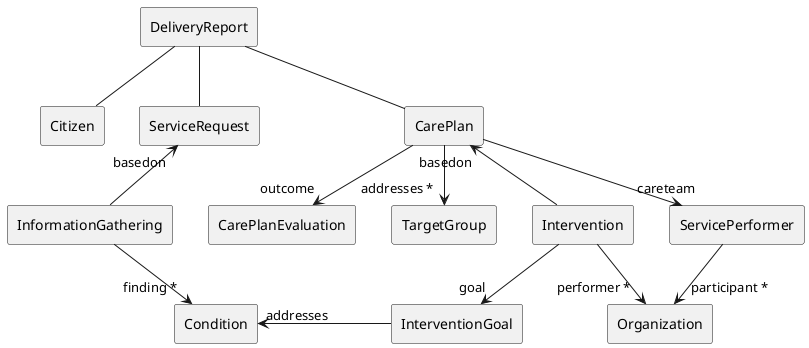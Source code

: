 @startuml DeliveryReport

rectangle "DeliveryReport" as report

rectangle "Citizen" as citizen
rectangle "ServiceRequest" as request
rectangle "CarePlan" as careplan

rectangle "InformationGathering" as information
rectangle "CarePlanEvaluation" as careplanevaluation
rectangle "TargetGroup" as targetgroup
rectangle "Intervention" as intervention
rectangle "ServicePerformer" as team

rectangle "Condition" as condition
rectangle "InterventionGoal" as goal
rectangle "Organization" as organization

report -- citizen
report -- request
report -- careplan

request "basedon"<-- information
' careplan -->"goal *" goal
careplan -->"outcome" careplanevaluation
careplan -->"addresses *" targetgroup
careplan "basedon"<-- intervention
careplan -->"careteam" team
team -->"participant *" organization

information -->"finding *" condition
condition "addresses"<- goal

intervention -->"performer *" organization

intervention -->"goal" goal

@enduml
